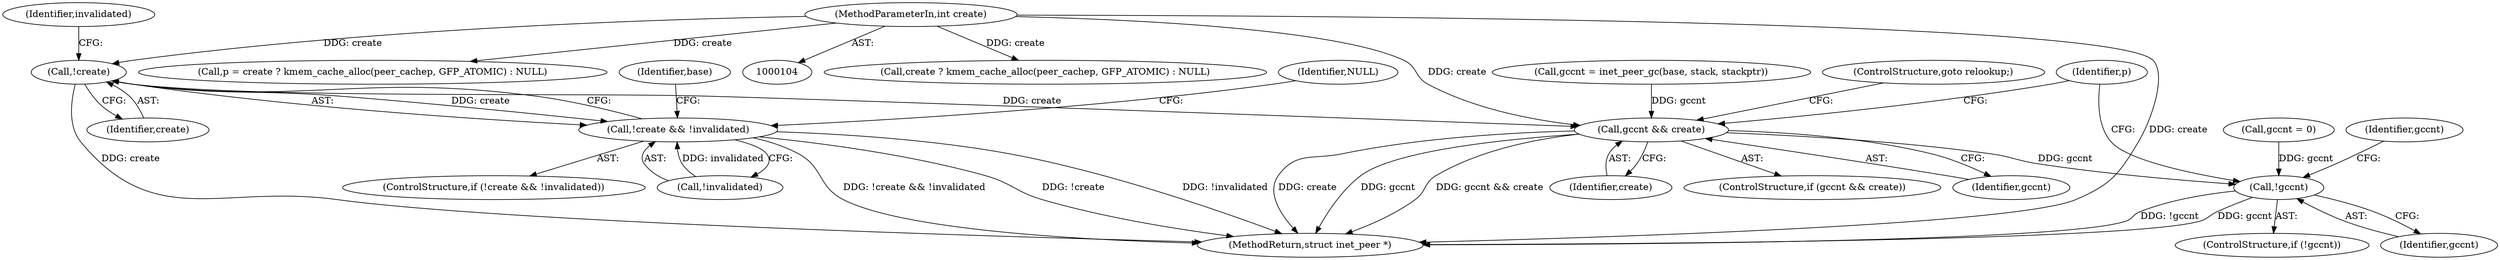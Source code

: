 digraph "0_linux_87c48fa3b4630905f98268dde838ee43626a060c@API" {
"1000152" [label="(Call,!create)"];
"1000106" [label="(MethodParameterIn,int create)"];
"1000151" [label="(Call,!create && !invalidated)"];
"1000198" [label="(Call,gccnt && create)"];
"1000188" [label="(Call,!gccnt)"];
"1000157" [label="(Identifier,NULL)"];
"1000198" [label="(Call,gccnt && create)"];
"1000150" [label="(ControlStructure,if (!create && !invalidated))"];
"1000197" [label="(ControlStructure,if (gccnt && create))"];
"1000191" [label="(Call,gccnt = inet_peer_gc(base, stack, stackptr))"];
"1000187" [label="(ControlStructure,if (!gccnt))"];
"1000161" [label="(Identifier,base)"];
"1000201" [label="(ControlStructure,goto relookup;)"];
"1000155" [label="(Identifier,invalidated)"];
"1000199" [label="(Identifier,gccnt)"];
"1000204" [label="(Call,create ? kmem_cache_alloc(peer_cachep, GFP_ATOMIC) : NULL)"];
"1000189" [label="(Identifier,gccnt)"];
"1000203" [label="(Identifier,p)"];
"1000192" [label="(Identifier,gccnt)"];
"1000188" [label="(Call,!gccnt)"];
"1000200" [label="(Identifier,create)"];
"1000154" [label="(Call,!invalidated)"];
"1000312" [label="(MethodReturn,struct inet_peer *)"];
"1000121" [label="(Call,gccnt = 0)"];
"1000153" [label="(Identifier,create)"];
"1000151" [label="(Call,!create && !invalidated)"];
"1000152" [label="(Call,!create)"];
"1000106" [label="(MethodParameterIn,int create)"];
"1000202" [label="(Call,p = create ? kmem_cache_alloc(peer_cachep, GFP_ATOMIC) : NULL)"];
"1000152" -> "1000151"  [label="AST: "];
"1000152" -> "1000153"  [label="CFG: "];
"1000153" -> "1000152"  [label="AST: "];
"1000155" -> "1000152"  [label="CFG: "];
"1000151" -> "1000152"  [label="CFG: "];
"1000152" -> "1000312"  [label="DDG: create"];
"1000152" -> "1000151"  [label="DDG: create"];
"1000106" -> "1000152"  [label="DDG: create"];
"1000152" -> "1000198"  [label="DDG: create"];
"1000106" -> "1000104"  [label="AST: "];
"1000106" -> "1000312"  [label="DDG: create"];
"1000106" -> "1000198"  [label="DDG: create"];
"1000106" -> "1000202"  [label="DDG: create"];
"1000106" -> "1000204"  [label="DDG: create"];
"1000151" -> "1000150"  [label="AST: "];
"1000151" -> "1000154"  [label="CFG: "];
"1000154" -> "1000151"  [label="AST: "];
"1000157" -> "1000151"  [label="CFG: "];
"1000161" -> "1000151"  [label="CFG: "];
"1000151" -> "1000312"  [label="DDG: !invalidated"];
"1000151" -> "1000312"  [label="DDG: !create && !invalidated"];
"1000151" -> "1000312"  [label="DDG: !create"];
"1000154" -> "1000151"  [label="DDG: invalidated"];
"1000198" -> "1000197"  [label="AST: "];
"1000198" -> "1000199"  [label="CFG: "];
"1000198" -> "1000200"  [label="CFG: "];
"1000199" -> "1000198"  [label="AST: "];
"1000200" -> "1000198"  [label="AST: "];
"1000201" -> "1000198"  [label="CFG: "];
"1000203" -> "1000198"  [label="CFG: "];
"1000198" -> "1000312"  [label="DDG: create"];
"1000198" -> "1000312"  [label="DDG: gccnt"];
"1000198" -> "1000312"  [label="DDG: gccnt && create"];
"1000198" -> "1000188"  [label="DDG: gccnt"];
"1000191" -> "1000198"  [label="DDG: gccnt"];
"1000188" -> "1000187"  [label="AST: "];
"1000188" -> "1000189"  [label="CFG: "];
"1000189" -> "1000188"  [label="AST: "];
"1000192" -> "1000188"  [label="CFG: "];
"1000203" -> "1000188"  [label="CFG: "];
"1000188" -> "1000312"  [label="DDG: !gccnt"];
"1000188" -> "1000312"  [label="DDG: gccnt"];
"1000121" -> "1000188"  [label="DDG: gccnt"];
}
